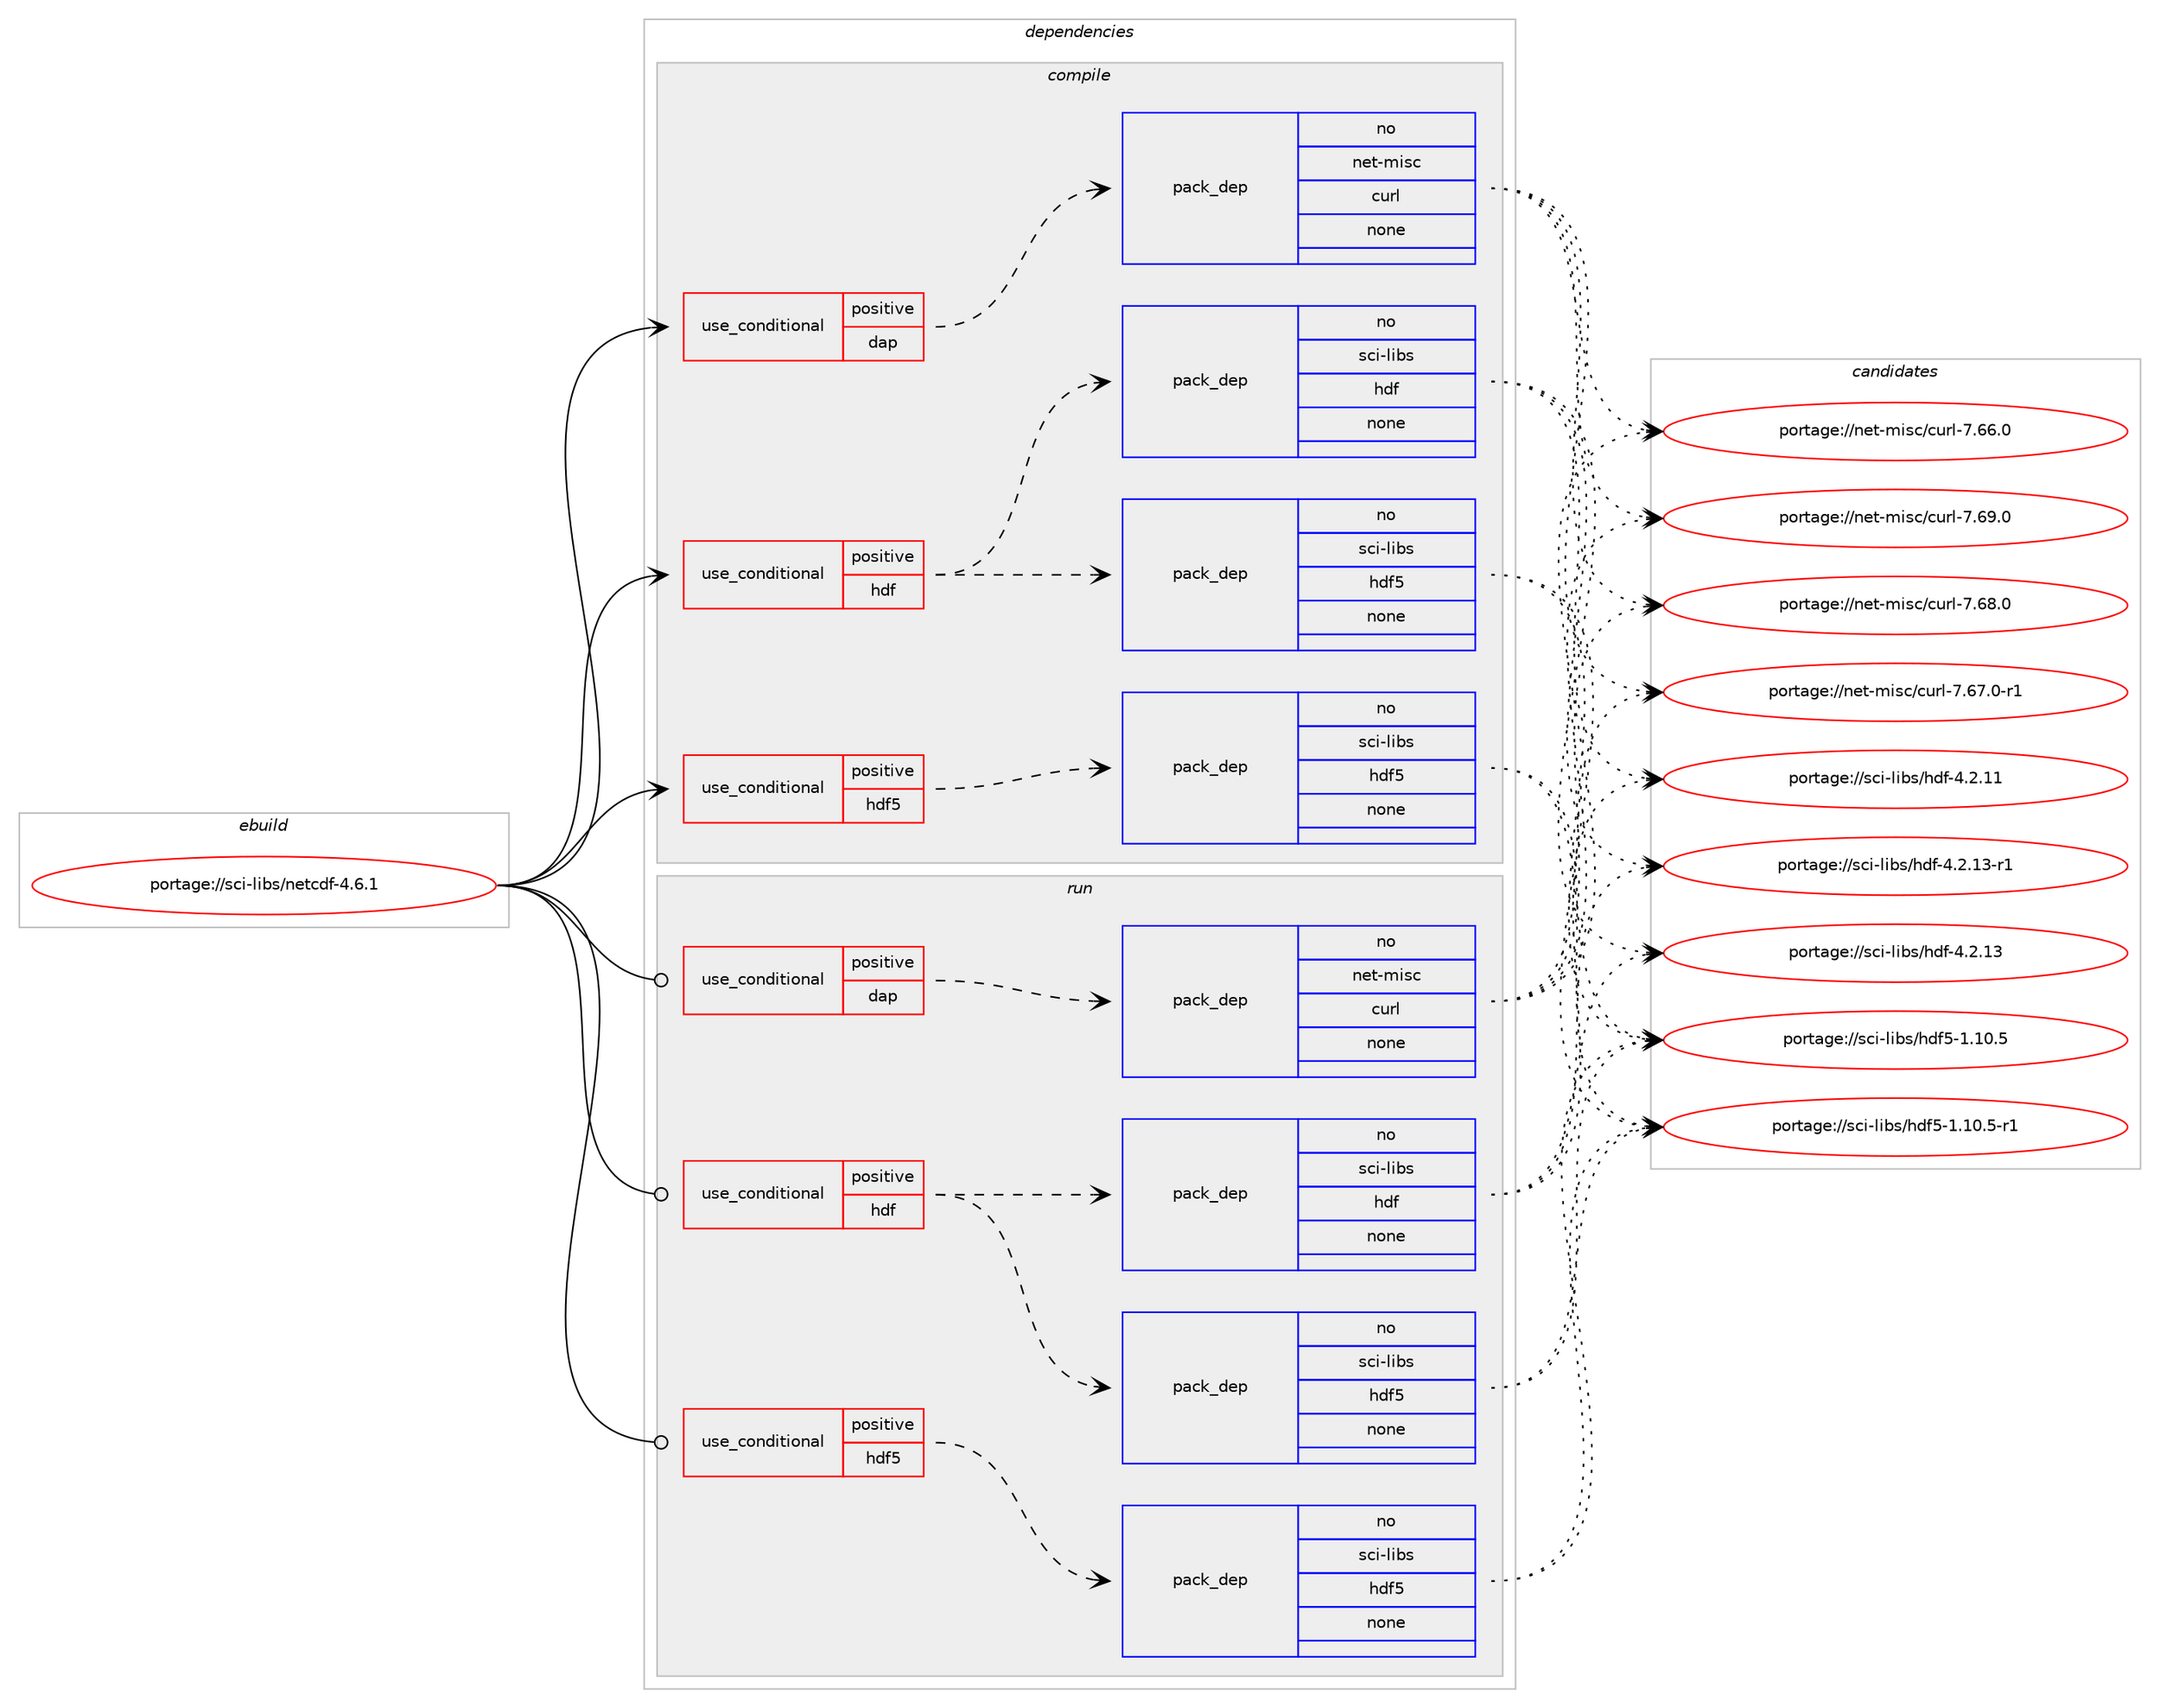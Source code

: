 digraph prolog {

# *************
# Graph options
# *************

newrank=true;
concentrate=true;
compound=true;
graph [rankdir=LR,fontname=Helvetica,fontsize=10,ranksep=1.5];#, ranksep=2.5, nodesep=0.2];
edge  [arrowhead=vee];
node  [fontname=Helvetica,fontsize=10];

# **********
# The ebuild
# **********

subgraph cluster_leftcol {
color=gray;
rank=same;
label=<<i>ebuild</i>>;
id [label="portage://sci-libs/netcdf-4.6.1", color=red, width=4, href="../sci-libs/netcdf-4.6.1.svg"];
}

# ****************
# The dependencies
# ****************

subgraph cluster_midcol {
color=gray;
label=<<i>dependencies</i>>;
subgraph cluster_compile {
fillcolor="#eeeeee";
style=filled;
label=<<i>compile</i>>;
subgraph cond6952 {
dependency38227 [label=<<TABLE BORDER="0" CELLBORDER="1" CELLSPACING="0" CELLPADDING="4"><TR><TD ROWSPAN="3" CELLPADDING="10">use_conditional</TD></TR><TR><TD>positive</TD></TR><TR><TD>dap</TD></TR></TABLE>>, shape=none, color=red];
subgraph pack30450 {
dependency38228 [label=<<TABLE BORDER="0" CELLBORDER="1" CELLSPACING="0" CELLPADDING="4" WIDTH="220"><TR><TD ROWSPAN="6" CELLPADDING="30">pack_dep</TD></TR><TR><TD WIDTH="110">no</TD></TR><TR><TD>net-misc</TD></TR><TR><TD>curl</TD></TR><TR><TD>none</TD></TR><TR><TD></TD></TR></TABLE>>, shape=none, color=blue];
}
dependency38227:e -> dependency38228:w [weight=20,style="dashed",arrowhead="vee"];
}
id:e -> dependency38227:w [weight=20,style="solid",arrowhead="vee"];
subgraph cond6953 {
dependency38229 [label=<<TABLE BORDER="0" CELLBORDER="1" CELLSPACING="0" CELLPADDING="4"><TR><TD ROWSPAN="3" CELLPADDING="10">use_conditional</TD></TR><TR><TD>positive</TD></TR><TR><TD>hdf</TD></TR></TABLE>>, shape=none, color=red];
subgraph pack30451 {
dependency38230 [label=<<TABLE BORDER="0" CELLBORDER="1" CELLSPACING="0" CELLPADDING="4" WIDTH="220"><TR><TD ROWSPAN="6" CELLPADDING="30">pack_dep</TD></TR><TR><TD WIDTH="110">no</TD></TR><TR><TD>sci-libs</TD></TR><TR><TD>hdf</TD></TR><TR><TD>none</TD></TR><TR><TD></TD></TR></TABLE>>, shape=none, color=blue];
}
dependency38229:e -> dependency38230:w [weight=20,style="dashed",arrowhead="vee"];
subgraph pack30452 {
dependency38231 [label=<<TABLE BORDER="0" CELLBORDER="1" CELLSPACING="0" CELLPADDING="4" WIDTH="220"><TR><TD ROWSPAN="6" CELLPADDING="30">pack_dep</TD></TR><TR><TD WIDTH="110">no</TD></TR><TR><TD>sci-libs</TD></TR><TR><TD>hdf5</TD></TR><TR><TD>none</TD></TR><TR><TD></TD></TR></TABLE>>, shape=none, color=blue];
}
dependency38229:e -> dependency38231:w [weight=20,style="dashed",arrowhead="vee"];
}
id:e -> dependency38229:w [weight=20,style="solid",arrowhead="vee"];
subgraph cond6954 {
dependency38232 [label=<<TABLE BORDER="0" CELLBORDER="1" CELLSPACING="0" CELLPADDING="4"><TR><TD ROWSPAN="3" CELLPADDING="10">use_conditional</TD></TR><TR><TD>positive</TD></TR><TR><TD>hdf5</TD></TR></TABLE>>, shape=none, color=red];
subgraph pack30453 {
dependency38233 [label=<<TABLE BORDER="0" CELLBORDER="1" CELLSPACING="0" CELLPADDING="4" WIDTH="220"><TR><TD ROWSPAN="6" CELLPADDING="30">pack_dep</TD></TR><TR><TD WIDTH="110">no</TD></TR><TR><TD>sci-libs</TD></TR><TR><TD>hdf5</TD></TR><TR><TD>none</TD></TR><TR><TD></TD></TR></TABLE>>, shape=none, color=blue];
}
dependency38232:e -> dependency38233:w [weight=20,style="dashed",arrowhead="vee"];
}
id:e -> dependency38232:w [weight=20,style="solid",arrowhead="vee"];
}
subgraph cluster_compileandrun {
fillcolor="#eeeeee";
style=filled;
label=<<i>compile and run</i>>;
}
subgraph cluster_run {
fillcolor="#eeeeee";
style=filled;
label=<<i>run</i>>;
subgraph cond6955 {
dependency38234 [label=<<TABLE BORDER="0" CELLBORDER="1" CELLSPACING="0" CELLPADDING="4"><TR><TD ROWSPAN="3" CELLPADDING="10">use_conditional</TD></TR><TR><TD>positive</TD></TR><TR><TD>dap</TD></TR></TABLE>>, shape=none, color=red];
subgraph pack30454 {
dependency38235 [label=<<TABLE BORDER="0" CELLBORDER="1" CELLSPACING="0" CELLPADDING="4" WIDTH="220"><TR><TD ROWSPAN="6" CELLPADDING="30">pack_dep</TD></TR><TR><TD WIDTH="110">no</TD></TR><TR><TD>net-misc</TD></TR><TR><TD>curl</TD></TR><TR><TD>none</TD></TR><TR><TD></TD></TR></TABLE>>, shape=none, color=blue];
}
dependency38234:e -> dependency38235:w [weight=20,style="dashed",arrowhead="vee"];
}
id:e -> dependency38234:w [weight=20,style="solid",arrowhead="odot"];
subgraph cond6956 {
dependency38236 [label=<<TABLE BORDER="0" CELLBORDER="1" CELLSPACING="0" CELLPADDING="4"><TR><TD ROWSPAN="3" CELLPADDING="10">use_conditional</TD></TR><TR><TD>positive</TD></TR><TR><TD>hdf</TD></TR></TABLE>>, shape=none, color=red];
subgraph pack30455 {
dependency38237 [label=<<TABLE BORDER="0" CELLBORDER="1" CELLSPACING="0" CELLPADDING="4" WIDTH="220"><TR><TD ROWSPAN="6" CELLPADDING="30">pack_dep</TD></TR><TR><TD WIDTH="110">no</TD></TR><TR><TD>sci-libs</TD></TR><TR><TD>hdf</TD></TR><TR><TD>none</TD></TR><TR><TD></TD></TR></TABLE>>, shape=none, color=blue];
}
dependency38236:e -> dependency38237:w [weight=20,style="dashed",arrowhead="vee"];
subgraph pack30456 {
dependency38238 [label=<<TABLE BORDER="0" CELLBORDER="1" CELLSPACING="0" CELLPADDING="4" WIDTH="220"><TR><TD ROWSPAN="6" CELLPADDING="30">pack_dep</TD></TR><TR><TD WIDTH="110">no</TD></TR><TR><TD>sci-libs</TD></TR><TR><TD>hdf5</TD></TR><TR><TD>none</TD></TR><TR><TD></TD></TR></TABLE>>, shape=none, color=blue];
}
dependency38236:e -> dependency38238:w [weight=20,style="dashed",arrowhead="vee"];
}
id:e -> dependency38236:w [weight=20,style="solid",arrowhead="odot"];
subgraph cond6957 {
dependency38239 [label=<<TABLE BORDER="0" CELLBORDER="1" CELLSPACING="0" CELLPADDING="4"><TR><TD ROWSPAN="3" CELLPADDING="10">use_conditional</TD></TR><TR><TD>positive</TD></TR><TR><TD>hdf5</TD></TR></TABLE>>, shape=none, color=red];
subgraph pack30457 {
dependency38240 [label=<<TABLE BORDER="0" CELLBORDER="1" CELLSPACING="0" CELLPADDING="4" WIDTH="220"><TR><TD ROWSPAN="6" CELLPADDING="30">pack_dep</TD></TR><TR><TD WIDTH="110">no</TD></TR><TR><TD>sci-libs</TD></TR><TR><TD>hdf5</TD></TR><TR><TD>none</TD></TR><TR><TD></TD></TR></TABLE>>, shape=none, color=blue];
}
dependency38239:e -> dependency38240:w [weight=20,style="dashed",arrowhead="vee"];
}
id:e -> dependency38239:w [weight=20,style="solid",arrowhead="odot"];
}
}

# **************
# The candidates
# **************

subgraph cluster_choices {
rank=same;
color=gray;
label=<<i>candidates</i>>;

subgraph choice30450 {
color=black;
nodesep=1;
choice1101011164510910511599479911711410845554654574648 [label="portage://net-misc/curl-7.69.0", color=red, width=4,href="../net-misc/curl-7.69.0.svg"];
choice1101011164510910511599479911711410845554654564648 [label="portage://net-misc/curl-7.68.0", color=red, width=4,href="../net-misc/curl-7.68.0.svg"];
choice11010111645109105115994799117114108455546545546484511449 [label="portage://net-misc/curl-7.67.0-r1", color=red, width=4,href="../net-misc/curl-7.67.0-r1.svg"];
choice1101011164510910511599479911711410845554654544648 [label="portage://net-misc/curl-7.66.0", color=red, width=4,href="../net-misc/curl-7.66.0.svg"];
dependency38228:e -> choice1101011164510910511599479911711410845554654574648:w [style=dotted,weight="100"];
dependency38228:e -> choice1101011164510910511599479911711410845554654564648:w [style=dotted,weight="100"];
dependency38228:e -> choice11010111645109105115994799117114108455546545546484511449:w [style=dotted,weight="100"];
dependency38228:e -> choice1101011164510910511599479911711410845554654544648:w [style=dotted,weight="100"];
}
subgraph choice30451 {
color=black;
nodesep=1;
choice11599105451081059811547104100102455246504649514511449 [label="portage://sci-libs/hdf-4.2.13-r1", color=red, width=4,href="../sci-libs/hdf-4.2.13-r1.svg"];
choice1159910545108105981154710410010245524650464951 [label="portage://sci-libs/hdf-4.2.13", color=red, width=4,href="../sci-libs/hdf-4.2.13.svg"];
choice1159910545108105981154710410010245524650464949 [label="portage://sci-libs/hdf-4.2.11", color=red, width=4,href="../sci-libs/hdf-4.2.11.svg"];
dependency38230:e -> choice11599105451081059811547104100102455246504649514511449:w [style=dotted,weight="100"];
dependency38230:e -> choice1159910545108105981154710410010245524650464951:w [style=dotted,weight="100"];
dependency38230:e -> choice1159910545108105981154710410010245524650464949:w [style=dotted,weight="100"];
}
subgraph choice30452 {
color=black;
nodesep=1;
choice1159910545108105981154710410010253454946494846534511449 [label="portage://sci-libs/hdf5-1.10.5-r1", color=red, width=4,href="../sci-libs/hdf5-1.10.5-r1.svg"];
choice115991054510810598115471041001025345494649484653 [label="portage://sci-libs/hdf5-1.10.5", color=red, width=4,href="../sci-libs/hdf5-1.10.5.svg"];
dependency38231:e -> choice1159910545108105981154710410010253454946494846534511449:w [style=dotted,weight="100"];
dependency38231:e -> choice115991054510810598115471041001025345494649484653:w [style=dotted,weight="100"];
}
subgraph choice30453 {
color=black;
nodesep=1;
choice1159910545108105981154710410010253454946494846534511449 [label="portage://sci-libs/hdf5-1.10.5-r1", color=red, width=4,href="../sci-libs/hdf5-1.10.5-r1.svg"];
choice115991054510810598115471041001025345494649484653 [label="portage://sci-libs/hdf5-1.10.5", color=red, width=4,href="../sci-libs/hdf5-1.10.5.svg"];
dependency38233:e -> choice1159910545108105981154710410010253454946494846534511449:w [style=dotted,weight="100"];
dependency38233:e -> choice115991054510810598115471041001025345494649484653:w [style=dotted,weight="100"];
}
subgraph choice30454 {
color=black;
nodesep=1;
choice1101011164510910511599479911711410845554654574648 [label="portage://net-misc/curl-7.69.0", color=red, width=4,href="../net-misc/curl-7.69.0.svg"];
choice1101011164510910511599479911711410845554654564648 [label="portage://net-misc/curl-7.68.0", color=red, width=4,href="../net-misc/curl-7.68.0.svg"];
choice11010111645109105115994799117114108455546545546484511449 [label="portage://net-misc/curl-7.67.0-r1", color=red, width=4,href="../net-misc/curl-7.67.0-r1.svg"];
choice1101011164510910511599479911711410845554654544648 [label="portage://net-misc/curl-7.66.0", color=red, width=4,href="../net-misc/curl-7.66.0.svg"];
dependency38235:e -> choice1101011164510910511599479911711410845554654574648:w [style=dotted,weight="100"];
dependency38235:e -> choice1101011164510910511599479911711410845554654564648:w [style=dotted,weight="100"];
dependency38235:e -> choice11010111645109105115994799117114108455546545546484511449:w [style=dotted,weight="100"];
dependency38235:e -> choice1101011164510910511599479911711410845554654544648:w [style=dotted,weight="100"];
}
subgraph choice30455 {
color=black;
nodesep=1;
choice11599105451081059811547104100102455246504649514511449 [label="portage://sci-libs/hdf-4.2.13-r1", color=red, width=4,href="../sci-libs/hdf-4.2.13-r1.svg"];
choice1159910545108105981154710410010245524650464951 [label="portage://sci-libs/hdf-4.2.13", color=red, width=4,href="../sci-libs/hdf-4.2.13.svg"];
choice1159910545108105981154710410010245524650464949 [label="portage://sci-libs/hdf-4.2.11", color=red, width=4,href="../sci-libs/hdf-4.2.11.svg"];
dependency38237:e -> choice11599105451081059811547104100102455246504649514511449:w [style=dotted,weight="100"];
dependency38237:e -> choice1159910545108105981154710410010245524650464951:w [style=dotted,weight="100"];
dependency38237:e -> choice1159910545108105981154710410010245524650464949:w [style=dotted,weight="100"];
}
subgraph choice30456 {
color=black;
nodesep=1;
choice1159910545108105981154710410010253454946494846534511449 [label="portage://sci-libs/hdf5-1.10.5-r1", color=red, width=4,href="../sci-libs/hdf5-1.10.5-r1.svg"];
choice115991054510810598115471041001025345494649484653 [label="portage://sci-libs/hdf5-1.10.5", color=red, width=4,href="../sci-libs/hdf5-1.10.5.svg"];
dependency38238:e -> choice1159910545108105981154710410010253454946494846534511449:w [style=dotted,weight="100"];
dependency38238:e -> choice115991054510810598115471041001025345494649484653:w [style=dotted,weight="100"];
}
subgraph choice30457 {
color=black;
nodesep=1;
choice1159910545108105981154710410010253454946494846534511449 [label="portage://sci-libs/hdf5-1.10.5-r1", color=red, width=4,href="../sci-libs/hdf5-1.10.5-r1.svg"];
choice115991054510810598115471041001025345494649484653 [label="portage://sci-libs/hdf5-1.10.5", color=red, width=4,href="../sci-libs/hdf5-1.10.5.svg"];
dependency38240:e -> choice1159910545108105981154710410010253454946494846534511449:w [style=dotted,weight="100"];
dependency38240:e -> choice115991054510810598115471041001025345494649484653:w [style=dotted,weight="100"];
}
}

}
